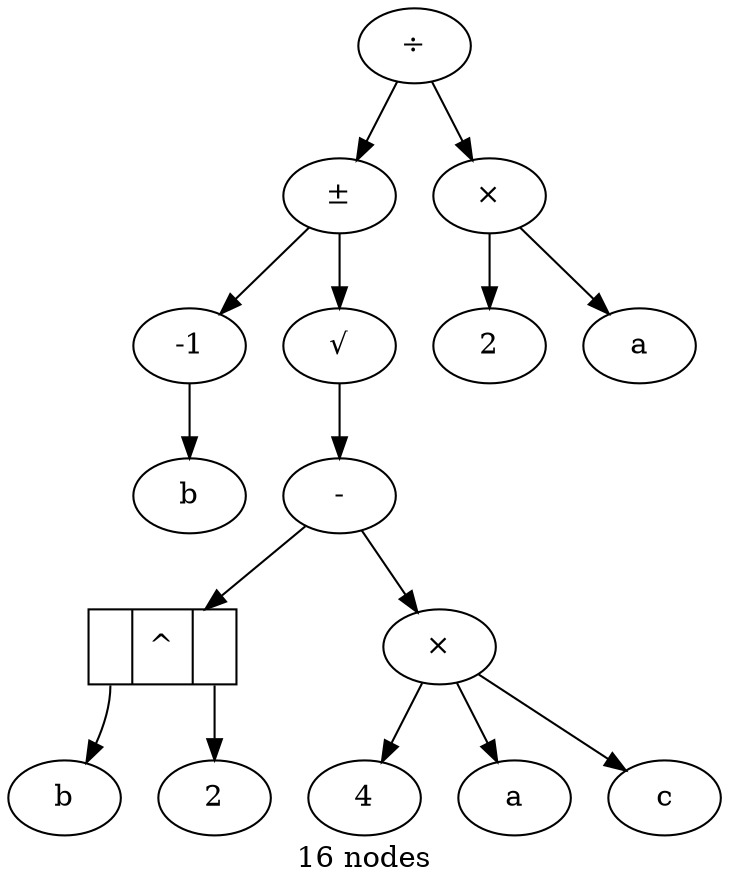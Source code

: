 strict digraph quadFormula {
label="16 nodes";
uminus [label="-1"];
pm [label="&plusmn;"];
sqrt [label="&radic;"];
pow [label="^"];
minus [label="-"];
four [label="4"];
mult1 [label="&times;"];
div [label="&divide;"];
two1, two2 [label="2"];
mult2 [label="&times;"];
pow [shape=record, label="<pow0> | ^ | <pow1>"];
b1, b2 [label="b"];
a1, a2 [label="a"];
c [label="c"];
div -> {pm, mult2};
pm -> {uminus, sqrt};
uminus -> b1;
sqrt -> minus;
minus -> {pow, mult1};
pow:pow0 -> b2;
pow:pow1 -> two1;
mult1 -> {four, a1, c};
mult2 -> {two2, a2};
}